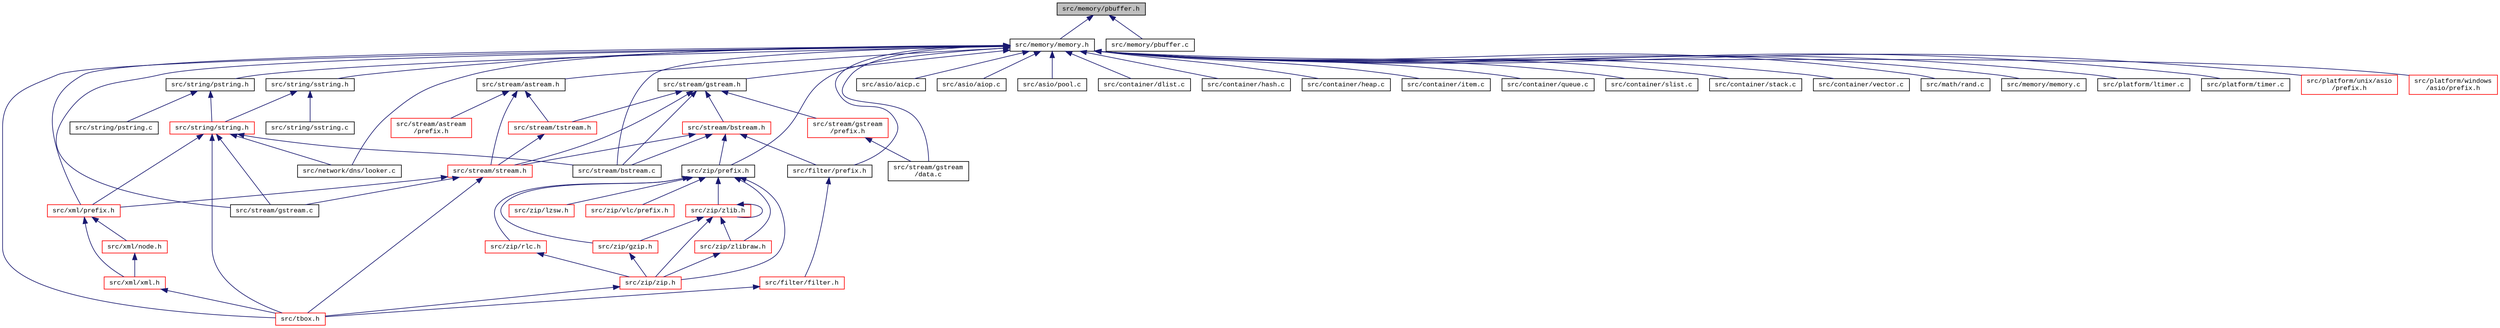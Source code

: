 digraph "src/memory/pbuffer.h"
{
  edge [fontname="CourierNew",fontsize="10",labelfontname="CourierNew",labelfontsize="10"];
  node [fontname="CourierNew",fontsize="10",shape=record];
  Node1 [label="src/memory/pbuffer.h",height=0.2,width=0.4,color="black", fillcolor="grey75", style="filled" fontcolor="black"];
  Node1 -> Node2 [dir="back",color="midnightblue",fontsize="10",style="solid",fontname="CourierNew"];
  Node2 [label="src/memory/memory.h",height=0.2,width=0.4,color="black", fillcolor="white", style="filled",URL="$dc/d18/memory_8h.html"];
  Node2 -> Node3 [dir="back",color="midnightblue",fontsize="10",style="solid",fontname="CourierNew"];
  Node3 [label="src/string/pstring.h",height=0.2,width=0.4,color="black", fillcolor="white", style="filled",URL="$d6/d9b/pstring_8h.html"];
  Node3 -> Node4 [dir="back",color="midnightblue",fontsize="10",style="solid",fontname="CourierNew"];
  Node4 [label="src/string/string.h",height=0.2,width=0.4,color="red", fillcolor="white", style="filled",URL="$d8/d2b/string_2string_8h_source.html"];
  Node4 -> Node5 [dir="back",color="midnightblue",fontsize="10",style="solid",fontname="CourierNew"];
  Node5 [label="src/xml/prefix.h",height=0.2,width=0.4,color="red", fillcolor="white", style="filled",URL="$d1/d9b/xml_2prefix_8h_source.html"];
  Node5 -> Node6 [dir="back",color="midnightblue",fontsize="10",style="solid",fontname="CourierNew"];
  Node6 [label="src/xml/xml.h",height=0.2,width=0.4,color="red", fillcolor="white", style="filled",URL="$de/dcb/xml_2xml_8h_source.html"];
  Node6 -> Node7 [dir="back",color="midnightblue",fontsize="10",style="solid",fontname="CourierNew"];
  Node7 [label="src/tbox.h",height=0.2,width=0.4,color="red", fillcolor="white", style="filled",URL="$da/dec/tbox_8h.html"];
  Node5 -> Node8 [dir="back",color="midnightblue",fontsize="10",style="solid",fontname="CourierNew"];
  Node8 [label="src/xml/node.h",height=0.2,width=0.4,color="red", fillcolor="white", style="filled",URL="$d1/d77/node_8h.html"];
  Node8 -> Node6 [dir="back",color="midnightblue",fontsize="10",style="solid",fontname="CourierNew"];
  Node4 -> Node9 [dir="back",color="midnightblue",fontsize="10",style="solid",fontname="CourierNew"];
  Node9 [label="src/network/dns/looker.c",height=0.2,width=0.4,color="black", fillcolor="white", style="filled",URL="$d8/d79/looker_8c.html"];
  Node4 -> Node10 [dir="back",color="midnightblue",fontsize="10",style="solid",fontname="CourierNew"];
  Node10 [label="src/stream/bstream.c",height=0.2,width=0.4,color="black", fillcolor="white", style="filled",URL="$da/d03/bstream_8c.html"];
  Node4 -> Node11 [dir="back",color="midnightblue",fontsize="10",style="solid",fontname="CourierNew"];
  Node11 [label="src/stream/gstream.c",height=0.2,width=0.4,color="black", fillcolor="white", style="filled",URL="$d7/de5/gstream_8c.html"];
  Node4 -> Node7 [dir="back",color="midnightblue",fontsize="10",style="solid",fontname="CourierNew"];
  Node3 -> Node12 [dir="back",color="midnightblue",fontsize="10",style="solid",fontname="CourierNew"];
  Node12 [label="src/string/pstring.c",height=0.2,width=0.4,color="black", fillcolor="white", style="filled",URL="$de/d7d/pstring_8c.html"];
  Node2 -> Node13 [dir="back",color="midnightblue",fontsize="10",style="solid",fontname="CourierNew"];
  Node13 [label="src/string/sstring.h",height=0.2,width=0.4,color="black", fillcolor="white", style="filled",URL="$d1/d34/sstring_8h.html"];
  Node13 -> Node4 [dir="back",color="midnightblue",fontsize="10",style="solid",fontname="CourierNew"];
  Node13 -> Node14 [dir="back",color="midnightblue",fontsize="10",style="solid",fontname="CourierNew"];
  Node14 [label="src/string/sstring.c",height=0.2,width=0.4,color="black", fillcolor="white", style="filled",URL="$dd/d79/sstring_8c.html"];
  Node2 -> Node15 [dir="back",color="midnightblue",fontsize="10",style="solid",fontname="CourierNew"];
  Node15 [label="src/stream/gstream.h",height=0.2,width=0.4,color="black", fillcolor="white", style="filled",URL="$d1/dac/gstream_8h.html"];
  Node15 -> Node16 [dir="back",color="midnightblue",fontsize="10",style="solid",fontname="CourierNew"];
  Node16 [label="src/stream/bstream.h",height=0.2,width=0.4,color="red", fillcolor="white", style="filled",URL="$de/d56/bstream_8h.html"];
  Node16 -> Node17 [dir="back",color="midnightblue",fontsize="10",style="solid",fontname="CourierNew"];
  Node17 [label="src/stream/stream.h",height=0.2,width=0.4,color="red", fillcolor="white", style="filled",URL="$d8/d95/stream_8h.html"];
  Node17 -> Node5 [dir="back",color="midnightblue",fontsize="10",style="solid",fontname="CourierNew"];
  Node17 -> Node11 [dir="back",color="midnightblue",fontsize="10",style="solid",fontname="CourierNew"];
  Node17 -> Node7 [dir="back",color="midnightblue",fontsize="10",style="solid",fontname="CourierNew"];
  Node16 -> Node18 [dir="back",color="midnightblue",fontsize="10",style="solid",fontname="CourierNew"];
  Node18 [label="src/zip/prefix.h",height=0.2,width=0.4,color="black", fillcolor="white", style="filled",URL="$d0/d9e/zip_2prefix_8h_source.html"];
  Node18 -> Node19 [dir="back",color="midnightblue",fontsize="10",style="solid",fontname="CourierNew"];
  Node19 [label="src/zip/zip.h",height=0.2,width=0.4,color="red", fillcolor="white", style="filled",URL="$da/d3a/zip_8h.html"];
  Node19 -> Node7 [dir="back",color="midnightblue",fontsize="10",style="solid",fontname="CourierNew"];
  Node18 -> Node20 [dir="back",color="midnightblue",fontsize="10",style="solid",fontname="CourierNew"];
  Node20 [label="src/zip/rlc.h",height=0.2,width=0.4,color="red", fillcolor="white", style="filled",URL="$de/dc1/rlc_8h.html"];
  Node20 -> Node19 [dir="back",color="midnightblue",fontsize="10",style="solid",fontname="CourierNew"];
  Node18 -> Node21 [dir="back",color="midnightblue",fontsize="10",style="solid",fontname="CourierNew"];
  Node21 [label="src/zip/gzip.h",height=0.2,width=0.4,color="red", fillcolor="white", style="filled",URL="$d6/d34/gzip_8h.html"];
  Node21 -> Node19 [dir="back",color="midnightblue",fontsize="10",style="solid",fontname="CourierNew"];
  Node18 -> Node22 [dir="back",color="midnightblue",fontsize="10",style="solid",fontname="CourierNew"];
  Node22 [label="src/zip/zlib.h",height=0.2,width=0.4,color="red", fillcolor="white", style="filled",URL="$d4/dae/zlib_8h.html"];
  Node22 -> Node21 [dir="back",color="midnightblue",fontsize="10",style="solid",fontname="CourierNew"];
  Node22 -> Node19 [dir="back",color="midnightblue",fontsize="10",style="solid",fontname="CourierNew"];
  Node22 -> Node22 [dir="back",color="midnightblue",fontsize="10",style="solid",fontname="CourierNew"];
  Node22 -> Node23 [dir="back",color="midnightblue",fontsize="10",style="solid",fontname="CourierNew"];
  Node23 [label="src/zip/zlibraw.h",height=0.2,width=0.4,color="red", fillcolor="white", style="filled",URL="$d3/dff/zlibraw_8h.html"];
  Node23 -> Node19 [dir="back",color="midnightblue",fontsize="10",style="solid",fontname="CourierNew"];
  Node18 -> Node23 [dir="back",color="midnightblue",fontsize="10",style="solid",fontname="CourierNew"];
  Node18 -> Node24 [dir="back",color="midnightblue",fontsize="10",style="solid",fontname="CourierNew"];
  Node24 [label="src/zip/lzsw.h",height=0.2,width=0.4,color="red", fillcolor="white", style="filled",URL="$d6/dd9/lzsw_8h.html"];
  Node18 -> Node25 [dir="back",color="midnightblue",fontsize="10",style="solid",fontname="CourierNew"];
  Node25 [label="src/zip/vlc/prefix.h",height=0.2,width=0.4,color="red", fillcolor="white", style="filled",URL="$dc/d5c/zip_2vlc_2prefix_8h_source.html"];
  Node16 -> Node26 [dir="back",color="midnightblue",fontsize="10",style="solid",fontname="CourierNew"];
  Node26 [label="src/filter/prefix.h",height=0.2,width=0.4,color="black", fillcolor="white", style="filled",URL="$d6/dcf/filter_2prefix_8h_source.html"];
  Node26 -> Node27 [dir="back",color="midnightblue",fontsize="10",style="solid",fontname="CourierNew"];
  Node27 [label="src/filter/filter.h",height=0.2,width=0.4,color="red", fillcolor="white", style="filled",URL="$dd/de7/filter_8h.html"];
  Node27 -> Node7 [dir="back",color="midnightblue",fontsize="10",style="solid",fontname="CourierNew"];
  Node16 -> Node10 [dir="back",color="midnightblue",fontsize="10",style="solid",fontname="CourierNew"];
  Node15 -> Node17 [dir="back",color="midnightblue",fontsize="10",style="solid",fontname="CourierNew"];
  Node15 -> Node28 [dir="back",color="midnightblue",fontsize="10",style="solid",fontname="CourierNew"];
  Node28 [label="src/stream/tstream.h",height=0.2,width=0.4,color="red", fillcolor="white", style="filled",URL="$d1/d3e/tstream_8h.html"];
  Node28 -> Node17 [dir="back",color="midnightblue",fontsize="10",style="solid",fontname="CourierNew"];
  Node15 -> Node10 [dir="back",color="midnightblue",fontsize="10",style="solid",fontname="CourierNew"];
  Node15 -> Node29 [dir="back",color="midnightblue",fontsize="10",style="solid",fontname="CourierNew"];
  Node29 [label="src/stream/gstream\l/prefix.h",height=0.2,width=0.4,color="red", fillcolor="white", style="filled",URL="$dd/d13/stream_2gstream_2prefix_8h_source.html"];
  Node29 -> Node30 [dir="back",color="midnightblue",fontsize="10",style="solid",fontname="CourierNew"];
  Node30 [label="src/stream/gstream\l/data.c",height=0.2,width=0.4,color="black", fillcolor="white", style="filled",URL="$d2/dd8/stream_2gstream_2data_8c_source.html"];
  Node2 -> Node31 [dir="back",color="midnightblue",fontsize="10",style="solid",fontname="CourierNew"];
  Node31 [label="src/stream/astream.h",height=0.2,width=0.4,color="black", fillcolor="white", style="filled",URL="$dd/dd5/astream_8h.html"];
  Node31 -> Node17 [dir="back",color="midnightblue",fontsize="10",style="solid",fontname="CourierNew"];
  Node31 -> Node28 [dir="back",color="midnightblue",fontsize="10",style="solid",fontname="CourierNew"];
  Node31 -> Node32 [dir="back",color="midnightblue",fontsize="10",style="solid",fontname="CourierNew"];
  Node32 [label="src/stream/astream\l/prefix.h",height=0.2,width=0.4,color="red", fillcolor="white", style="filled",URL="$d1/de5/stream_2astream_2prefix_8h_source.html"];
  Node2 -> Node33 [dir="back",color="midnightblue",fontsize="10",style="solid",fontname="CourierNew"];
  Node33 [label="src/asio/aicp.c",height=0.2,width=0.4,color="black", fillcolor="white", style="filled",URL="$d4/ddc/asio_2aicp_8c_source.html"];
  Node2 -> Node34 [dir="back",color="midnightblue",fontsize="10",style="solid",fontname="CourierNew"];
  Node34 [label="src/asio/aiop.c",height=0.2,width=0.4,color="black", fillcolor="white", style="filled",URL="$da/d6e/asio_2aiop_8c_source.html"];
  Node2 -> Node18 [dir="back",color="midnightblue",fontsize="10",style="solid",fontname="CourierNew"];
  Node2 -> Node26 [dir="back",color="midnightblue",fontsize="10",style="solid",fontname="CourierNew"];
  Node2 -> Node35 [dir="back",color="midnightblue",fontsize="10",style="solid",fontname="CourierNew"];
  Node35 [label="src/asio/pool.c",height=0.2,width=0.4,color="black", fillcolor="white", style="filled",URL="$d4/de5/pool_8c.html"];
  Node2 -> Node36 [dir="back",color="midnightblue",fontsize="10",style="solid",fontname="CourierNew"];
  Node36 [label="src/container/dlist.c",height=0.2,width=0.4,color="black", fillcolor="white", style="filled",URL="$d4/d36/dlist_8c.html"];
  Node2 -> Node37 [dir="back",color="midnightblue",fontsize="10",style="solid",fontname="CourierNew"];
  Node37 [label="src/container/hash.c",height=0.2,width=0.4,color="black", fillcolor="white", style="filled",URL="$d1/d04/hash_8c.html"];
  Node2 -> Node38 [dir="back",color="midnightblue",fontsize="10",style="solid",fontname="CourierNew"];
  Node38 [label="src/container/heap.c",height=0.2,width=0.4,color="black", fillcolor="white", style="filled",URL="$d2/d29/heap_8c.html"];
  Node2 -> Node39 [dir="back",color="midnightblue",fontsize="10",style="solid",fontname="CourierNew"];
  Node39 [label="src/container/item.c",height=0.2,width=0.4,color="black", fillcolor="white", style="filled",URL="$da/de3/item_8c.html"];
  Node2 -> Node5 [dir="back",color="midnightblue",fontsize="10",style="solid",fontname="CourierNew"];
  Node2 -> Node40 [dir="back",color="midnightblue",fontsize="10",style="solid",fontname="CourierNew"];
  Node40 [label="src/container/queue.c",height=0.2,width=0.4,color="black", fillcolor="white", style="filled",URL="$d2/dbd/queue_8c.html"];
  Node2 -> Node41 [dir="back",color="midnightblue",fontsize="10",style="solid",fontname="CourierNew"];
  Node41 [label="src/container/slist.c",height=0.2,width=0.4,color="black", fillcolor="white", style="filled",URL="$d5/d52/slist_8c.html"];
  Node2 -> Node42 [dir="back",color="midnightblue",fontsize="10",style="solid",fontname="CourierNew"];
  Node42 [label="src/container/stack.c",height=0.2,width=0.4,color="black", fillcolor="white", style="filled",URL="$d3/dbb/stack_8c.html"];
  Node2 -> Node43 [dir="back",color="midnightblue",fontsize="10",style="solid",fontname="CourierNew"];
  Node43 [label="src/container/vector.c",height=0.2,width=0.4,color="black", fillcolor="white", style="filled",URL="$df/dfa/vector_8c.html"];
  Node2 -> Node44 [dir="back",color="midnightblue",fontsize="10",style="solid",fontname="CourierNew"];
  Node44 [label="src/math/rand.c",height=0.2,width=0.4,color="black", fillcolor="white", style="filled",URL="$d6/df4/rand_8c.html"];
  Node2 -> Node45 [dir="back",color="midnightblue",fontsize="10",style="solid",fontname="CourierNew"];
  Node45 [label="src/memory/memory.c",height=0.2,width=0.4,color="black", fillcolor="white", style="filled",URL="$df/dd5/memory_8c.html"];
  Node2 -> Node9 [dir="back",color="midnightblue",fontsize="10",style="solid",fontname="CourierNew"];
  Node2 -> Node46 [dir="back",color="midnightblue",fontsize="10",style="solid",fontname="CourierNew"];
  Node46 [label="src/platform/ltimer.c",height=0.2,width=0.4,color="black", fillcolor="white", style="filled",URL="$d7/d10/ltimer_8c.html"];
  Node2 -> Node47 [dir="back",color="midnightblue",fontsize="10",style="solid",fontname="CourierNew"];
  Node47 [label="src/platform/timer.c",height=0.2,width=0.4,color="black", fillcolor="white", style="filled",URL="$df/d41/timer_8c.html"];
  Node2 -> Node48 [dir="back",color="midnightblue",fontsize="10",style="solid",fontname="CourierNew"];
  Node48 [label="src/platform/unix/asio\l/prefix.h",height=0.2,width=0.4,color="red", fillcolor="white", style="filled",URL="$d8/dea/platform_2unix_2asio_2prefix_8h_source.html"];
  Node2 -> Node49 [dir="back",color="midnightblue",fontsize="10",style="solid",fontname="CourierNew"];
  Node49 [label="src/platform/windows\l/asio/prefix.h",height=0.2,width=0.4,color="red", fillcolor="white", style="filled",URL="$d9/d0a/platform_2windows_2asio_2prefix_8h_source.html"];
  Node2 -> Node10 [dir="back",color="midnightblue",fontsize="10",style="solid",fontname="CourierNew"];
  Node2 -> Node30 [dir="back",color="midnightblue",fontsize="10",style="solid",fontname="CourierNew"];
  Node2 -> Node11 [dir="back",color="midnightblue",fontsize="10",style="solid",fontname="CourierNew"];
  Node2 -> Node7 [dir="back",color="midnightblue",fontsize="10",style="solid",fontname="CourierNew"];
  Node1 -> Node50 [dir="back",color="midnightblue",fontsize="10",style="solid",fontname="CourierNew"];
  Node50 [label="src/memory/pbuffer.c",height=0.2,width=0.4,color="black", fillcolor="white", style="filled",URL="$d9/ddd/pbuffer_8c.html"];
}
